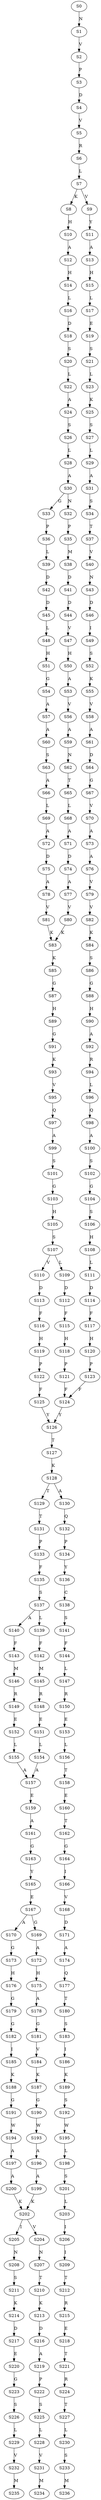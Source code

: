strict digraph  {
	S0 -> S1 [ label = N ];
	S1 -> S2 [ label = V ];
	S2 -> S3 [ label = P ];
	S3 -> S4 [ label = D ];
	S4 -> S5 [ label = V ];
	S5 -> S6 [ label = R ];
	S6 -> S7 [ label = L ];
	S7 -> S8 [ label = K ];
	S7 -> S9 [ label = V ];
	S8 -> S10 [ label = H ];
	S9 -> S11 [ label = Y ];
	S10 -> S12 [ label = A ];
	S11 -> S13 [ label = A ];
	S12 -> S14 [ label = H ];
	S13 -> S15 [ label = H ];
	S14 -> S16 [ label = L ];
	S15 -> S17 [ label = L ];
	S16 -> S18 [ label = D ];
	S17 -> S19 [ label = E ];
	S18 -> S20 [ label = S ];
	S19 -> S21 [ label = S ];
	S20 -> S22 [ label = L ];
	S21 -> S23 [ label = L ];
	S22 -> S24 [ label = A ];
	S23 -> S25 [ label = K ];
	S24 -> S26 [ label = S ];
	S25 -> S27 [ label = S ];
	S26 -> S28 [ label = L ];
	S27 -> S29 [ label = L ];
	S28 -> S30 [ label = A ];
	S29 -> S31 [ label = A ];
	S30 -> S32 [ label = N ];
	S30 -> S33 [ label = G ];
	S31 -> S34 [ label = S ];
	S32 -> S35 [ label = P ];
	S33 -> S36 [ label = P ];
	S34 -> S37 [ label = T ];
	S35 -> S38 [ label = M ];
	S36 -> S39 [ label = L ];
	S37 -> S40 [ label = V ];
	S38 -> S41 [ label = D ];
	S39 -> S42 [ label = D ];
	S40 -> S43 [ label = N ];
	S41 -> S44 [ label = D ];
	S42 -> S45 [ label = D ];
	S43 -> S46 [ label = D ];
	S44 -> S47 [ label = V ];
	S45 -> S48 [ label = L ];
	S46 -> S49 [ label = I ];
	S47 -> S50 [ label = H ];
	S48 -> S51 [ label = H ];
	S49 -> S52 [ label = S ];
	S50 -> S53 [ label = A ];
	S51 -> S54 [ label = G ];
	S52 -> S55 [ label = K ];
	S53 -> S56 [ label = V ];
	S54 -> S57 [ label = A ];
	S55 -> S58 [ label = V ];
	S56 -> S59 [ label = A ];
	S57 -> S60 [ label = A ];
	S58 -> S61 [ label = A ];
	S59 -> S62 [ label = N ];
	S60 -> S63 [ label = S ];
	S61 -> S64 [ label = D ];
	S62 -> S65 [ label = T ];
	S63 -> S66 [ label = A ];
	S64 -> S67 [ label = G ];
	S65 -> S68 [ label = L ];
	S66 -> S69 [ label = L ];
	S67 -> S70 [ label = V ];
	S68 -> S71 [ label = A ];
	S69 -> S72 [ label = A ];
	S70 -> S73 [ label = A ];
	S71 -> S74 [ label = D ];
	S72 -> S75 [ label = D ];
	S73 -> S76 [ label = A ];
	S74 -> S77 [ label = A ];
	S75 -> S78 [ label = A ];
	S76 -> S79 [ label = V ];
	S77 -> S80 [ label = V ];
	S78 -> S81 [ label = V ];
	S79 -> S82 [ label = V ];
	S80 -> S83 [ label = K ];
	S81 -> S83 [ label = K ];
	S82 -> S84 [ label = K ];
	S83 -> S85 [ label = K ];
	S84 -> S86 [ label = S ];
	S85 -> S87 [ label = G ];
	S86 -> S88 [ label = G ];
	S87 -> S89 [ label = H ];
	S88 -> S90 [ label = H ];
	S89 -> S91 [ label = G ];
	S90 -> S92 [ label = A ];
	S91 -> S93 [ label = K ];
	S92 -> S94 [ label = R ];
	S93 -> S95 [ label = V ];
	S94 -> S96 [ label = L ];
	S95 -> S97 [ label = Q ];
	S96 -> S98 [ label = Q ];
	S97 -> S99 [ label = A ];
	S98 -> S100 [ label = A ];
	S99 -> S101 [ label = S ];
	S100 -> S102 [ label = S ];
	S101 -> S103 [ label = G ];
	S102 -> S104 [ label = G ];
	S103 -> S105 [ label = H ];
	S104 -> S106 [ label = S ];
	S105 -> S107 [ label = S ];
	S106 -> S108 [ label = H ];
	S107 -> S109 [ label = L ];
	S107 -> S110 [ label = V ];
	S108 -> S111 [ label = L ];
	S109 -> S112 [ label = D ];
	S110 -> S113 [ label = D ];
	S111 -> S114 [ label = D ];
	S112 -> S115 [ label = F ];
	S113 -> S116 [ label = F ];
	S114 -> S117 [ label = F ];
	S115 -> S118 [ label = H ];
	S116 -> S119 [ label = H ];
	S117 -> S120 [ label = H ];
	S118 -> S121 [ label = P ];
	S119 -> S122 [ label = P ];
	S120 -> S123 [ label = P ];
	S121 -> S124 [ label = F ];
	S122 -> S125 [ label = F ];
	S123 -> S124 [ label = F ];
	S124 -> S126 [ label = Y ];
	S125 -> S126 [ label = Y ];
	S126 -> S127 [ label = T ];
	S127 -> S128 [ label = K ];
	S128 -> S129 [ label = T ];
	S128 -> S130 [ label = A ];
	S129 -> S131 [ label = T ];
	S130 -> S132 [ label = Q ];
	S131 -> S133 [ label = P ];
	S132 -> S134 [ label = P ];
	S133 -> S135 [ label = F ];
	S134 -> S136 [ label = Y ];
	S135 -> S137 [ label = S ];
	S136 -> S138 [ label = C ];
	S137 -> S139 [ label = L ];
	S137 -> S140 [ label = A ];
	S138 -> S141 [ label = S ];
	S139 -> S142 [ label = F ];
	S140 -> S143 [ label = F ];
	S141 -> S144 [ label = F ];
	S142 -> S145 [ label = M ];
	S143 -> S146 [ label = M ];
	S144 -> S147 [ label = L ];
	S145 -> S148 [ label = R ];
	S146 -> S149 [ label = R ];
	S147 -> S150 [ label = R ];
	S148 -> S151 [ label = E ];
	S149 -> S152 [ label = E ];
	S150 -> S153 [ label = E ];
	S151 -> S154 [ label = L ];
	S152 -> S155 [ label = L ];
	S153 -> S156 [ label = L ];
	S154 -> S157 [ label = A ];
	S155 -> S157 [ label = A ];
	S156 -> S158 [ label = T ];
	S157 -> S159 [ label = E ];
	S158 -> S160 [ label = E ];
	S159 -> S161 [ label = A ];
	S160 -> S162 [ label = T ];
	S161 -> S163 [ label = G ];
	S162 -> S164 [ label = G ];
	S163 -> S165 [ label = Y ];
	S164 -> S166 [ label = I ];
	S165 -> S167 [ label = E ];
	S166 -> S168 [ label = V ];
	S167 -> S169 [ label = G ];
	S167 -> S170 [ label = A ];
	S168 -> S171 [ label = D ];
	S169 -> S172 [ label = A ];
	S170 -> S173 [ label = G ];
	S171 -> S174 [ label = A ];
	S172 -> S175 [ label = H ];
	S173 -> S176 [ label = H ];
	S174 -> S177 [ label = Q ];
	S175 -> S178 [ label = A ];
	S176 -> S179 [ label = G ];
	S177 -> S180 [ label = T ];
	S178 -> S181 [ label = G ];
	S179 -> S182 [ label = G ];
	S180 -> S183 [ label = S ];
	S181 -> S184 [ label = V ];
	S182 -> S185 [ label = I ];
	S183 -> S186 [ label = I ];
	S184 -> S187 [ label = K ];
	S185 -> S188 [ label = K ];
	S186 -> S189 [ label = K ];
	S187 -> S190 [ label = G ];
	S188 -> S191 [ label = G ];
	S189 -> S192 [ label = S ];
	S190 -> S193 [ label = W ];
	S191 -> S194 [ label = W ];
	S192 -> S195 [ label = W ];
	S193 -> S196 [ label = A ];
	S194 -> S197 [ label = A ];
	S195 -> S198 [ label = L ];
	S196 -> S199 [ label = A ];
	S197 -> S200 [ label = A ];
	S198 -> S201 [ label = S ];
	S199 -> S202 [ label = K ];
	S200 -> S202 [ label = K ];
	S201 -> S203 [ label = L ];
	S202 -> S204 [ label = V ];
	S202 -> S205 [ label = I ];
	S203 -> S206 [ label = I ];
	S204 -> S207 [ label = N ];
	S205 -> S208 [ label = N ];
	S206 -> S209 [ label = I ];
	S207 -> S210 [ label = T ];
	S208 -> S211 [ label = S ];
	S209 -> S212 [ label = T ];
	S210 -> S213 [ label = K ];
	S211 -> S214 [ label = K ];
	S212 -> S215 [ label = R ];
	S213 -> S216 [ label = D ];
	S214 -> S217 [ label = D ];
	S215 -> S218 [ label = E ];
	S216 -> S219 [ label = A ];
	S217 -> S220 [ label = E ];
	S218 -> S221 [ label = T ];
	S219 -> S222 [ label = P ];
	S220 -> S223 [ label = G ];
	S221 -> S224 [ label = R ];
	S222 -> S225 [ label = S ];
	S223 -> S226 [ label = S ];
	S224 -> S227 [ label = T ];
	S225 -> S228 [ label = L ];
	S226 -> S229 [ label = L ];
	S227 -> S230 [ label = L ];
	S228 -> S231 [ label = V ];
	S229 -> S232 [ label = V ];
	S230 -> S233 [ label = S ];
	S231 -> S234 [ label = M ];
	S232 -> S235 [ label = M ];
	S233 -> S236 [ label = M ];
}
